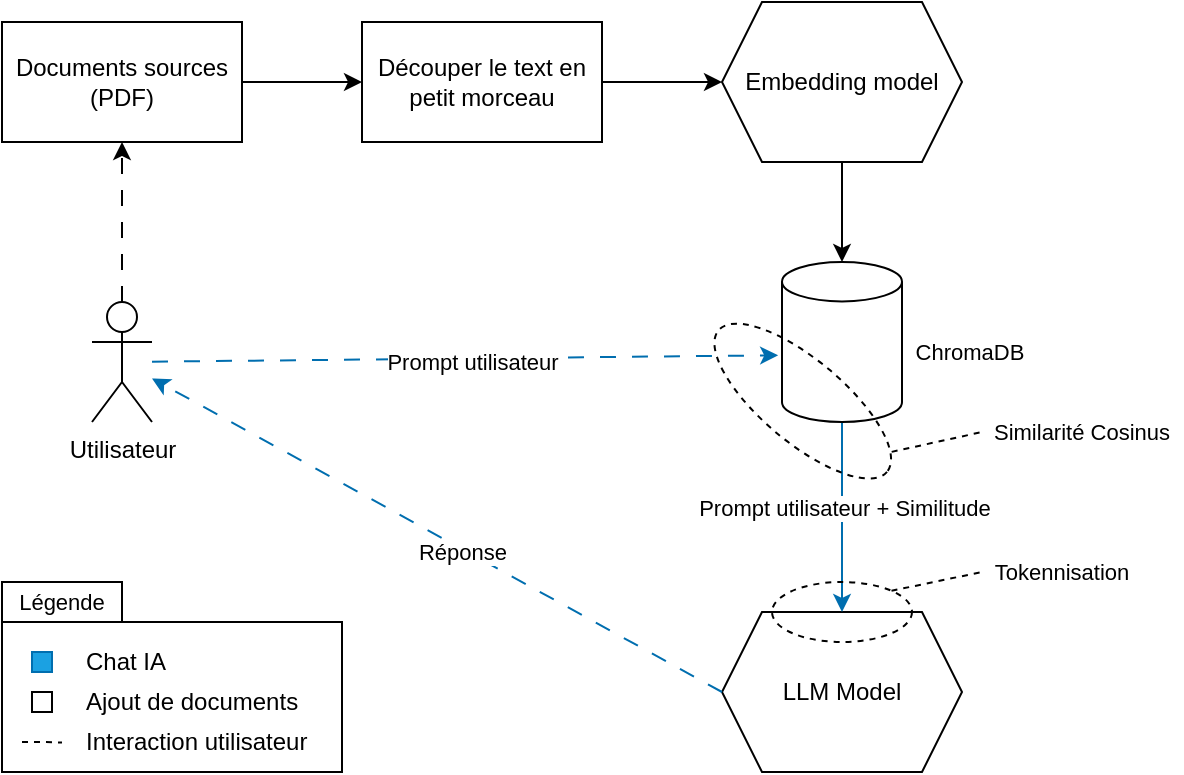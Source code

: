 <mxfile>
    <diagram id="Yj_4PcI-ndSMpdkM6dbf" name="Page-1">
        <mxGraphModel dx="875" dy="438" grid="1" gridSize="10" guides="1" tooltips="1" connect="1" arrows="1" fold="1" page="1" pageScale="1" pageWidth="827" pageHeight="1169" math="0" shadow="0">
            <root>
                <mxCell id="0"/>
                <mxCell id="1" parent="0"/>
                <mxCell id="2" value="Découper le text en petit morceau" style="rounded=0;whiteSpace=wrap;html=1;" vertex="1" parent="1">
                    <mxGeometry x="310" y="160" width="120" height="60" as="geometry"/>
                </mxCell>
                <mxCell id="4" value="Documents sources&lt;br&gt;(PDF)" style="rounded=0;whiteSpace=wrap;html=1;" vertex="1" parent="1">
                    <mxGeometry x="130" y="160" width="120" height="60" as="geometry"/>
                </mxCell>
                <mxCell id="7" value="" style="endArrow=classic;html=1;exitX=1;exitY=0.5;exitDx=0;exitDy=0;entryX=0;entryY=0.5;entryDx=0;entryDy=0;" edge="1" parent="1" source="4" target="2">
                    <mxGeometry width="50" height="50" relative="1" as="geometry">
                        <mxPoint x="210" y="220" as="sourcePoint"/>
                        <mxPoint x="260" y="170" as="targetPoint"/>
                    </mxGeometry>
                </mxCell>
                <mxCell id="8" value="" style="endArrow=classic;html=1;exitX=1;exitY=0.5;exitDx=0;exitDy=0;entryX=0;entryY=0.5;entryDx=0;entryDy=0;" edge="1" parent="1" source="2" target="10">
                    <mxGeometry width="50" height="50" relative="1" as="geometry">
                        <mxPoint x="430" y="189.5" as="sourcePoint"/>
                        <mxPoint x="550" y="189.5" as="targetPoint"/>
                    </mxGeometry>
                </mxCell>
                <mxCell id="10" value="Embedding model" style="shape=hexagon;perimeter=hexagonPerimeter2;whiteSpace=wrap;html=1;fixedSize=1;" vertex="1" parent="1">
                    <mxGeometry x="490" y="150" width="120" height="80" as="geometry"/>
                </mxCell>
                <mxCell id="12" value="" style="endArrow=classic;html=1;exitX=0.5;exitY=1;exitDx=0;exitDy=0;entryX=0.5;entryY=0;entryDx=0;entryDy=0;entryPerimeter=0;" edge="1" parent="1" source="10" target="37">
                    <mxGeometry width="50" height="50" relative="1" as="geometry">
                        <mxPoint x="660" y="400" as="sourcePoint"/>
                        <mxPoint x="580" y="280" as="targetPoint"/>
                    </mxGeometry>
                </mxCell>
                <mxCell id="14" value="" style="edgeStyle=none;html=1;fillColor=#1ba1e2;strokeColor=#006EAF;dashed=1;dashPattern=8 8;entryX=-0.032;entryY=0.583;entryDx=0;entryDy=0;entryPerimeter=0;" edge="1" parent="1" source="13" target="37">
                    <mxGeometry relative="1" as="geometry">
                        <mxPoint x="430" y="310" as="targetPoint"/>
                    </mxGeometry>
                </mxCell>
                <mxCell id="17" value="Prompt utilisateur" style="edgeLabel;html=1;align=center;verticalAlign=middle;resizable=0;points=[];" vertex="1" connectable="0" parent="14">
                    <mxGeometry x="0.021" y="-2" relative="1" as="geometry">
                        <mxPoint as="offset"/>
                    </mxGeometry>
                </mxCell>
                <mxCell id="13" value="Utilisateur" style="shape=umlActor;verticalLabelPosition=bottom;verticalAlign=top;html=1;outlineConnect=0;" vertex="1" parent="1">
                    <mxGeometry x="175" y="300" width="30" height="60" as="geometry"/>
                </mxCell>
                <mxCell id="15" value="LLM Model" style="shape=hexagon;perimeter=hexagonPerimeter2;whiteSpace=wrap;html=1;fixedSize=1;" vertex="1" parent="1">
                    <mxGeometry x="490" y="455" width="120" height="80" as="geometry"/>
                </mxCell>
                <mxCell id="16" value="" style="endArrow=classic;html=1;fillColor=#1ba1e2;strokeColor=#006EAF;exitX=0.5;exitY=1;exitDx=0;exitDy=0;exitPerimeter=0;" edge="1" parent="1" source="37" target="15">
                    <mxGeometry width="50" height="50" relative="1" as="geometry">
                        <mxPoint x="570" y="380" as="sourcePoint"/>
                        <mxPoint x="609.33" y="490" as="targetPoint"/>
                    </mxGeometry>
                </mxCell>
                <mxCell id="18" value="Prompt utilisateur&amp;nbsp;+ Similitude" style="edgeLabel;html=1;align=center;verticalAlign=middle;resizable=0;points=[];" vertex="1" connectable="0" parent="16">
                    <mxGeometry x="-0.09" y="1" relative="1" as="geometry">
                        <mxPoint as="offset"/>
                    </mxGeometry>
                </mxCell>
                <mxCell id="19" value="" style="endArrow=classic;html=1;exitX=0;exitY=0.5;exitDx=0;exitDy=0;fillColor=#1ba1e2;strokeColor=#006EAF;dashed=1;dashPattern=8 8;" edge="1" parent="1" source="15" target="13">
                    <mxGeometry width="50" height="50" relative="1" as="geometry">
                        <mxPoint x="330" y="400" as="sourcePoint"/>
                        <mxPoint x="210" y="340" as="targetPoint"/>
                    </mxGeometry>
                </mxCell>
                <mxCell id="20" value="Réponse" style="edgeLabel;html=1;align=center;verticalAlign=middle;resizable=0;points=[];" vertex="1" connectable="0" parent="19">
                    <mxGeometry x="-0.09" y="1" relative="1" as="geometry">
                        <mxPoint as="offset"/>
                    </mxGeometry>
                </mxCell>
                <mxCell id="21" value="" style="endArrow=classic;html=1;exitX=0.5;exitY=0;exitDx=0;exitDy=0;entryX=0.5;entryY=1;entryDx=0;entryDy=0;exitPerimeter=0;dashed=1;dashPattern=8 8;" edge="1" parent="1" source="13" target="4">
                    <mxGeometry width="50" height="50" relative="1" as="geometry">
                        <mxPoint x="260" y="200" as="sourcePoint"/>
                        <mxPoint x="320" y="200" as="targetPoint"/>
                    </mxGeometry>
                </mxCell>
                <mxCell id="36" value="" style="group" vertex="1" connectable="0" parent="1">
                    <mxGeometry x="130" y="440" width="170" height="95" as="geometry"/>
                </mxCell>
                <mxCell id="22" value="" style="rounded=0;whiteSpace=wrap;html=1;" vertex="1" parent="36">
                    <mxGeometry y="20" width="170" height="75" as="geometry"/>
                </mxCell>
                <mxCell id="25" value="" style="rounded=0;whiteSpace=wrap;html=1;fillColor=#1ba1e2;fontColor=#ffffff;strokeColor=#006EAF;" vertex="1" parent="36">
                    <mxGeometry x="15" y="35" width="10" height="10" as="geometry"/>
                </mxCell>
                <mxCell id="26" value="Chat IA" style="text;html=1;strokeColor=none;fillColor=none;align=left;verticalAlign=middle;whiteSpace=wrap;rounded=0;" vertex="1" parent="36">
                    <mxGeometry x="40" y="35" width="90" height="10" as="geometry"/>
                </mxCell>
                <mxCell id="27" value="" style="rounded=0;whiteSpace=wrap;html=1;" vertex="1" parent="36">
                    <mxGeometry x="15" y="55" width="10" height="10" as="geometry"/>
                </mxCell>
                <mxCell id="28" value="Ajout de documents" style="text;html=1;strokeColor=none;fillColor=none;align=left;verticalAlign=middle;whiteSpace=wrap;rounded=0;" vertex="1" parent="36">
                    <mxGeometry x="40" y="55" width="120" height="10" as="geometry"/>
                </mxCell>
                <mxCell id="31" value="" style="endArrow=none;html=1;exitX=0;exitY=0.5;exitDx=0;exitDy=0;endFill=0;dashed=1;" edge="1" parent="36">
                    <mxGeometry width="50" height="50" relative="1" as="geometry">
                        <mxPoint x="10" y="80" as="sourcePoint"/>
                        <mxPoint x="30" y="80.25" as="targetPoint"/>
                        <Array as="points">
                            <mxPoint x="20" y="80"/>
                        </Array>
                    </mxGeometry>
                </mxCell>
                <mxCell id="33" value="Interaction utilisateur" style="text;html=1;strokeColor=none;fillColor=none;align=left;verticalAlign=middle;whiteSpace=wrap;rounded=0;" vertex="1" parent="36">
                    <mxGeometry x="40" y="75" width="120" height="10" as="geometry"/>
                </mxCell>
                <mxCell id="34" value="&lt;font style=&quot;font-size: 11px;&quot;&gt;Légende&lt;/font&gt;" style="rounded=0;whiteSpace=wrap;html=1;align=center;" vertex="1" parent="36">
                    <mxGeometry width="60" height="20" as="geometry"/>
                </mxCell>
                <mxCell id="37" value="" style="shape=cylinder3;whiteSpace=wrap;html=1;boundedLbl=1;backgroundOutline=1;size=9.846;fontSize=11;" vertex="1" parent="1">
                    <mxGeometry x="520" y="280" width="60" height="80" as="geometry"/>
                </mxCell>
                <mxCell id="42" value="" style="ellipse;whiteSpace=wrap;html=1;fontSize=11;fillColor=none;dashed=1;" vertex="1" parent="1">
                    <mxGeometry x="515" y="440" width="70" height="30" as="geometry"/>
                </mxCell>
                <mxCell id="43" value="" style="endArrow=none;dashed=1;html=1;fontSize=11;exitX=1;exitY=0;exitDx=0;exitDy=0;entryX=0;entryY=0.5;entryDx=0;entryDy=0;" edge="1" parent="1" source="42" target="44">
                    <mxGeometry width="50" height="50" relative="1" as="geometry">
                        <mxPoint x="650" y="450" as="sourcePoint"/>
                        <mxPoint x="630" y="430" as="targetPoint"/>
                    </mxGeometry>
                </mxCell>
                <mxCell id="44" value="Tokennisation" style="text;html=1;strokeColor=none;fillColor=none;align=center;verticalAlign=middle;whiteSpace=wrap;rounded=0;dashed=1;fontSize=11;" vertex="1" parent="1">
                    <mxGeometry x="620" y="420" width="80" height="30" as="geometry"/>
                </mxCell>
                <mxCell id="45" value="" style="ellipse;whiteSpace=wrap;html=1;fontSize=11;fillColor=none;dashed=1;rotation=40;" vertex="1" parent="1">
                    <mxGeometry x="475.37" y="328.97" width="110" height="41.17" as="geometry"/>
                </mxCell>
                <mxCell id="46" value="ChromaDB" style="text;html=1;strokeColor=none;fillColor=none;align=center;verticalAlign=middle;whiteSpace=wrap;rounded=0;dashed=1;fontSize=11;" vertex="1" parent="1">
                    <mxGeometry x="574" y="310" width="80" height="30" as="geometry"/>
                </mxCell>
                <mxCell id="47" value="" style="endArrow=none;dashed=1;html=1;fontSize=11;exitX=0.958;exitY=0.278;exitDx=0;exitDy=0;exitPerimeter=0;entryX=0;entryY=0.5;entryDx=0;entryDy=0;" edge="1" parent="1" source="45" target="48">
                    <mxGeometry width="50" height="50" relative="1" as="geometry">
                        <mxPoint x="584.933" y="454.473" as="sourcePoint"/>
                        <mxPoint x="640" y="370" as="targetPoint"/>
                    </mxGeometry>
                </mxCell>
                <mxCell id="48" value="Similarité Cosinus" style="text;html=1;strokeColor=none;fillColor=none;align=center;verticalAlign=middle;whiteSpace=wrap;rounded=0;dashed=1;fontSize=11;" vertex="1" parent="1">
                    <mxGeometry x="620" y="350" width="100" height="30" as="geometry"/>
                </mxCell>
            </root>
        </mxGraphModel>
    </diagram>
</mxfile>
